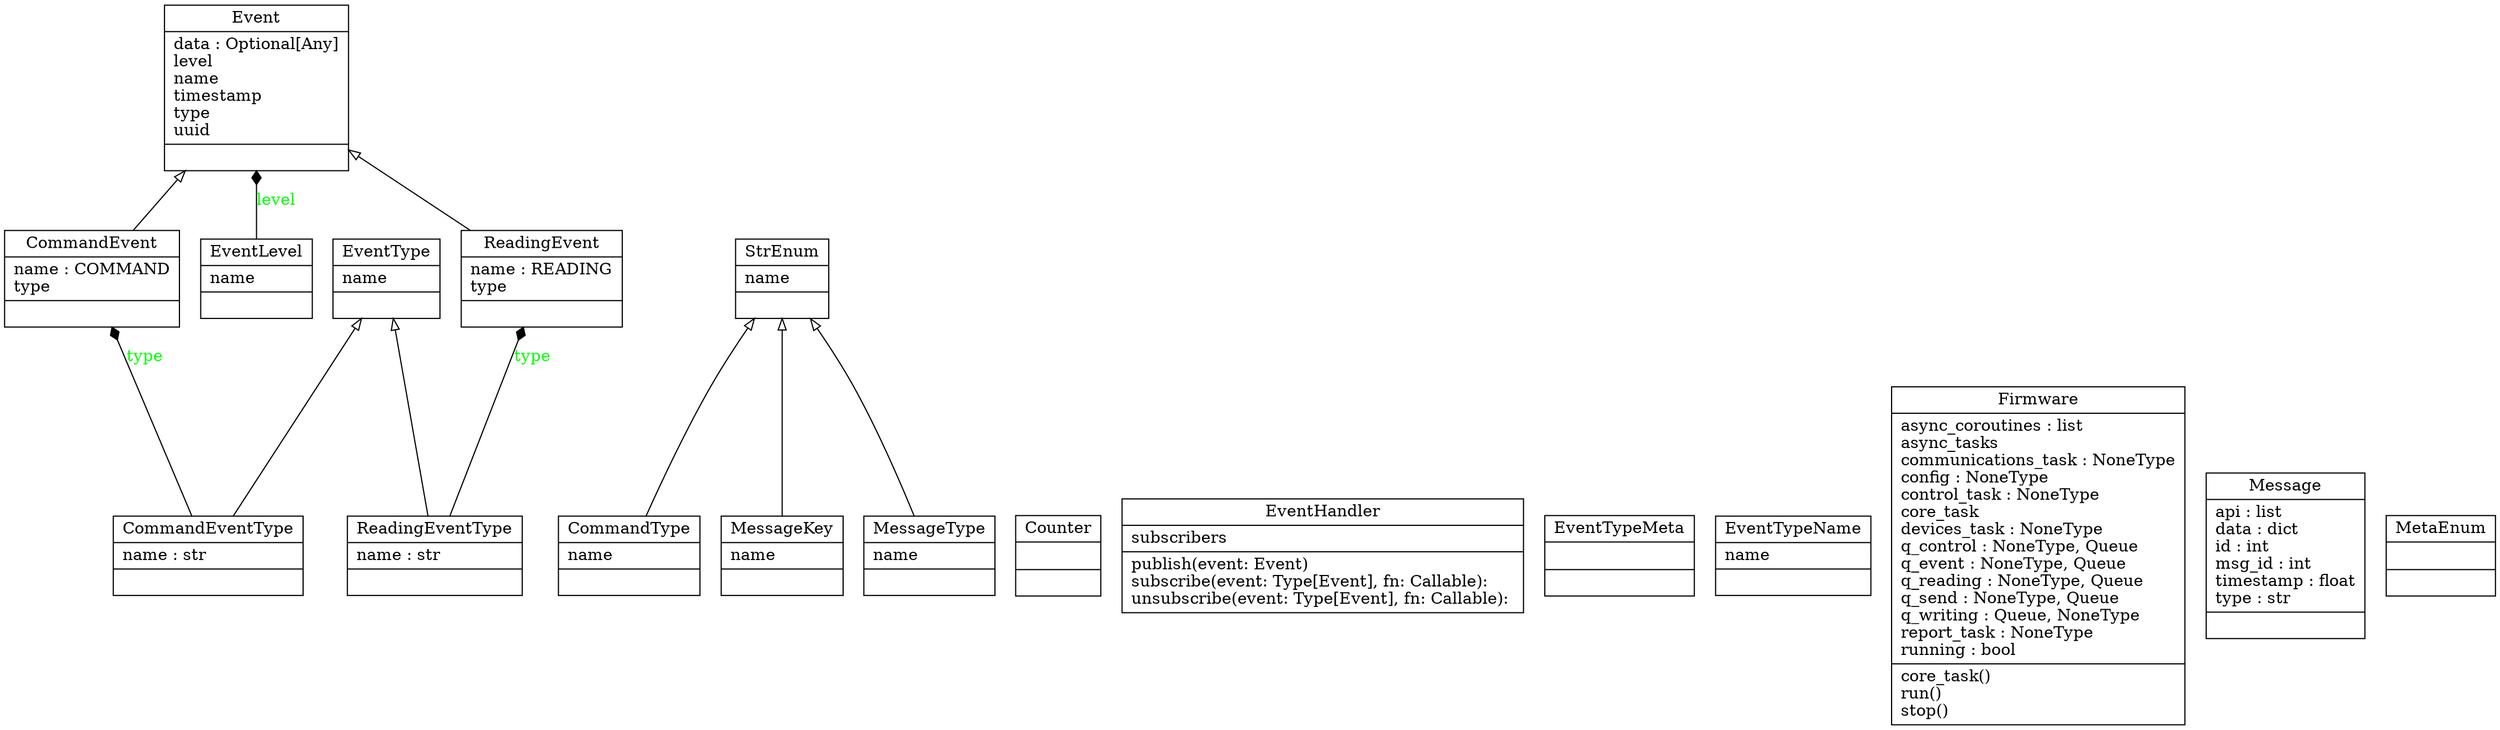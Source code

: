digraph "classes" {
rankdir=BT
charset="utf-8"
"iot_firmware.event.basic.event.CommandEvent" [color="black", fontcolor="black", label="{CommandEvent|name : COMMAND\ltype\l|}", shape="record", style="solid"];
"iot_firmware.event.basic.type.CommandEventType" [color="black", fontcolor="black", label="{CommandEventType|name : str\l|}", shape="record", style="solid"];
"iot_firmware.enums.CommandType" [color="black", fontcolor="black", label="{CommandType|name\l|}", shape="record", style="solid"];
"iot_firmware.utils.Counter" [color="black", fontcolor="black", label="{Counter|\l|}", shape="record", style="solid"];
"iot_firmware.event.event.Event" [color="black", fontcolor="black", label="{Event|data : Optional[Any]\llevel\lname\ltimestamp\ltype\luuid\l|}", shape="record", style="solid"];
"iot_firmware.event.handler.EventHandler" [color="black", fontcolor="black", label="{EventHandler|subscribers\l|publish(event: Event)\lsubscribe(event: Type[Event], fn: Callable): \lunsubscribe(event: Type[Event], fn: Callable): \l}", shape="record", style="solid"];
"iot_firmware.event.enum.EventLevel" [color="black", fontcolor="black", label="{EventLevel|name\l|}", shape="record", style="solid"];
"iot_firmware.event.type.EventType" [color="black", fontcolor="black", label="{EventType|name\l|}", shape="record", style="solid"];
"iot_firmware.event.type.EventTypeMeta" [color="black", fontcolor="black", label="{EventTypeMeta|\l|}", shape="record", style="solid"];
"iot_firmware.event.enum.EventTypeName" [color="black", fontcolor="black", label="{EventTypeName|name\l|}", shape="record", style="solid"];
"iot_firmware.core.core.Firmware" [color="black", fontcolor="black", label="{Firmware|async_coroutines : list\lasync_tasks\lcommunications_task : NoneType\lconfig : NoneType\lcontrol_task : NoneType\lcore_task\ldevices_task : NoneType\lq_control : NoneType, Queue\lq_event : NoneType, Queue\lq_reading : NoneType, Queue\lq_send : NoneType, Queue\lq_writing : Queue, NoneType\lreport_task : NoneType\lrunning : bool\l|core_task()\lrun()\lstop()\l}", shape="record", style="solid"];
"iot_firmware.communications.API.Message" [color="black", fontcolor="black", label="{Message|api : list\ldata : dict\lid : int\lmsg_id : int\ltimestamp : float\ltype : str\l|}", shape="record", style="solid"];
"iot_firmware.enums.MessageKey" [color="black", fontcolor="black", label="{MessageKey|name\l|}", shape="record", style="solid"];
"iot_firmware.enums.MessageType" [color="black", fontcolor="black", label="{MessageType|name\l|}", shape="record", style="solid"];
"iot_firmware.enums.MetaEnum" [color="black", fontcolor="black", label="{MetaEnum|\l|}", shape="record", style="solid"];
"iot_firmware.event.basic.event.ReadingEvent" [color="black", fontcolor="black", label="{ReadingEvent|name : READING\ltype\l|}", shape="record", style="solid"];
"iot_firmware.event.basic.type.ReadingEventType" [color="black", fontcolor="black", label="{ReadingEventType|name : str\l|}", shape="record", style="solid"];
"iot_firmware.enums.StrEnum" [color="black", fontcolor="black", label="{StrEnum|name\l|}", shape="record", style="solid"];
"iot_firmware.enums.CommandType" -> "iot_firmware.enums.StrEnum" [arrowhead="empty", arrowtail="none"];
"iot_firmware.enums.MessageKey" -> "iot_firmware.enums.StrEnum" [arrowhead="empty", arrowtail="none"];
"iot_firmware.enums.MessageType" -> "iot_firmware.enums.StrEnum" [arrowhead="empty", arrowtail="none"];
"iot_firmware.event.basic.event.CommandEvent" -> "iot_firmware.event.event.Event" [arrowhead="empty", arrowtail="none"];
"iot_firmware.event.basic.event.ReadingEvent" -> "iot_firmware.event.event.Event" [arrowhead="empty", arrowtail="none"];
"iot_firmware.event.basic.type.CommandEventType" -> "iot_firmware.event.type.EventType" [arrowhead="empty", arrowtail="none"];
"iot_firmware.event.basic.type.ReadingEventType" -> "iot_firmware.event.type.EventType" [arrowhead="empty", arrowtail="none"];
"iot_firmware.event.basic.type.CommandEventType" -> "iot_firmware.event.basic.event.CommandEvent" [arrowhead="diamond", arrowtail="none", fontcolor="green", label="type", style="solid"];
"iot_firmware.event.basic.type.ReadingEventType" -> "iot_firmware.event.basic.event.ReadingEvent" [arrowhead="diamond", arrowtail="none", fontcolor="green", label="type", style="solid"];
"iot_firmware.event.enum.EventLevel" -> "iot_firmware.event.event.Event" [arrowhead="diamond", arrowtail="none", fontcolor="green", label="level", style="solid"];
}
